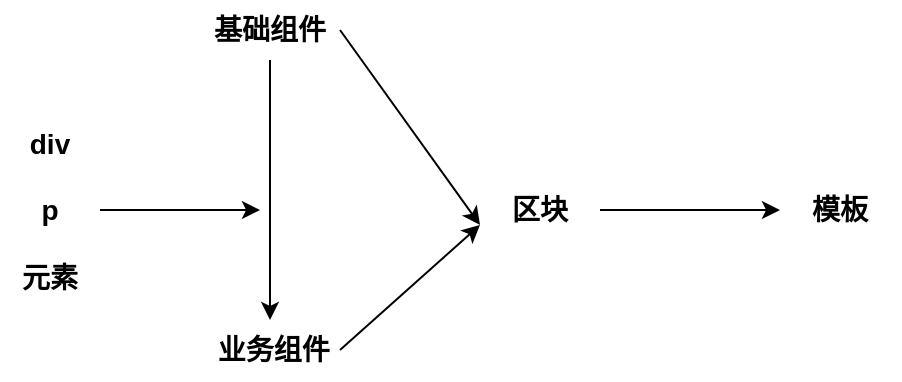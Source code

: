 <mxfile version="23.1.5" type="github">
  <diagram name="第 1 页" id="dDQUipNFQiX6oBX-kvsF">
    <mxGraphModel dx="1496" dy="799" grid="1" gridSize="10" guides="1" tooltips="1" connect="1" arrows="1" fold="1" page="1" pageScale="1" pageWidth="827" pageHeight="1169" math="0" shadow="0">
      <root>
        <mxCell id="0" />
        <mxCell id="1" parent="0" />
        <mxCell id="gEaBiGcU0Ve1vbxQW--x-1" value="&lt;span style=&quot;font-size: 14px;&quot;&gt;&lt;span style=&quot;font-size: 14px;&quot;&gt;div&lt;br style=&quot;font-size: 14px;&quot;&gt;&lt;br style=&quot;font-size: 14px;&quot;&gt;p&lt;br style=&quot;font-size: 14px;&quot;&gt;&lt;br style=&quot;font-size: 14px;&quot;&gt;元素&lt;br style=&quot;font-size: 14px;&quot;&gt;&lt;/span&gt;&lt;/span&gt;" style="text;html=1;align=center;verticalAlign=middle;whiteSpace=wrap;rounded=0;fontSize=14;fontStyle=1" vertex="1" parent="1">
          <mxGeometry x="190" y="350" width="50" height="110" as="geometry" />
        </mxCell>
        <mxCell id="gEaBiGcU0Ve1vbxQW--x-9" style="edgeStyle=orthogonalEdgeStyle;rounded=0;orthogonalLoop=1;jettySize=auto;html=1;exitX=0.5;exitY=1;exitDx=0;exitDy=0;entryX=0.5;entryY=0;entryDx=0;entryDy=0;" edge="1" parent="1" source="gEaBiGcU0Ve1vbxQW--x-2" target="gEaBiGcU0Ve1vbxQW--x-3">
          <mxGeometry relative="1" as="geometry" />
        </mxCell>
        <mxCell id="gEaBiGcU0Ve1vbxQW--x-2" value="基础组件" style="text;html=1;align=center;verticalAlign=middle;whiteSpace=wrap;rounded=0;fontSize=14;fontStyle=1" vertex="1" parent="1">
          <mxGeometry x="290" y="300" width="70" height="30" as="geometry" />
        </mxCell>
        <mxCell id="gEaBiGcU0Ve1vbxQW--x-3" value="&amp;nbsp;业务组件" style="text;html=1;align=center;verticalAlign=middle;whiteSpace=wrap;rounded=0;fontSize=14;fontStyle=1" vertex="1" parent="1">
          <mxGeometry x="290" y="460" width="70" height="30" as="geometry" />
        </mxCell>
        <mxCell id="gEaBiGcU0Ve1vbxQW--x-4" value="区块" style="text;html=1;align=center;verticalAlign=middle;whiteSpace=wrap;rounded=0;fontSize=14;fontStyle=1" vertex="1" parent="1">
          <mxGeometry x="430" y="390" width="60" height="30" as="geometry" />
        </mxCell>
        <mxCell id="gEaBiGcU0Ve1vbxQW--x-5" value="模板" style="text;html=1;align=center;verticalAlign=middle;whiteSpace=wrap;rounded=0;fontSize=14;fontStyle=1" vertex="1" parent="1">
          <mxGeometry x="580" y="390" width="60" height="30" as="geometry" />
        </mxCell>
        <mxCell id="gEaBiGcU0Ve1vbxQW--x-11" value="" style="endArrow=classic;html=1;rounded=0;entryX=0;entryY=0.75;entryDx=0;entryDy=0;exitX=1;exitY=0.5;exitDx=0;exitDy=0;" edge="1" parent="1" source="gEaBiGcU0Ve1vbxQW--x-2" target="gEaBiGcU0Ve1vbxQW--x-4">
          <mxGeometry width="50" height="50" relative="1" as="geometry">
            <mxPoint x="310" y="570" as="sourcePoint" />
            <mxPoint x="360" y="520" as="targetPoint" />
          </mxGeometry>
        </mxCell>
        <mxCell id="gEaBiGcU0Ve1vbxQW--x-12" value="" style="endArrow=classic;html=1;rounded=0;entryX=0;entryY=0.75;entryDx=0;entryDy=0;exitX=1;exitY=0.5;exitDx=0;exitDy=0;" edge="1" parent="1" source="gEaBiGcU0Ve1vbxQW--x-3" target="gEaBiGcU0Ve1vbxQW--x-4">
          <mxGeometry width="50" height="50" relative="1" as="geometry">
            <mxPoint x="360" y="480" as="sourcePoint" />
            <mxPoint x="430" y="570" as="targetPoint" />
          </mxGeometry>
        </mxCell>
        <mxCell id="gEaBiGcU0Ve1vbxQW--x-13" value="" style="endArrow=classic;html=1;rounded=0;exitX=1;exitY=0.5;exitDx=0;exitDy=0;entryX=0;entryY=0.5;entryDx=0;entryDy=0;" edge="1" parent="1" source="gEaBiGcU0Ve1vbxQW--x-4" target="gEaBiGcU0Ve1vbxQW--x-5">
          <mxGeometry width="50" height="50" relative="1" as="geometry">
            <mxPoint x="360" y="460" as="sourcePoint" />
            <mxPoint x="410" y="410" as="targetPoint" />
          </mxGeometry>
        </mxCell>
        <mxCell id="gEaBiGcU0Ve1vbxQW--x-14" value="" style="endArrow=classic;html=1;rounded=0;exitX=1;exitY=0.5;exitDx=0;exitDy=0;" edge="1" parent="1" source="gEaBiGcU0Ve1vbxQW--x-1">
          <mxGeometry width="50" height="50" relative="1" as="geometry">
            <mxPoint x="340" y="560" as="sourcePoint" />
            <mxPoint x="320" y="405" as="targetPoint" />
          </mxGeometry>
        </mxCell>
      </root>
    </mxGraphModel>
  </diagram>
</mxfile>

